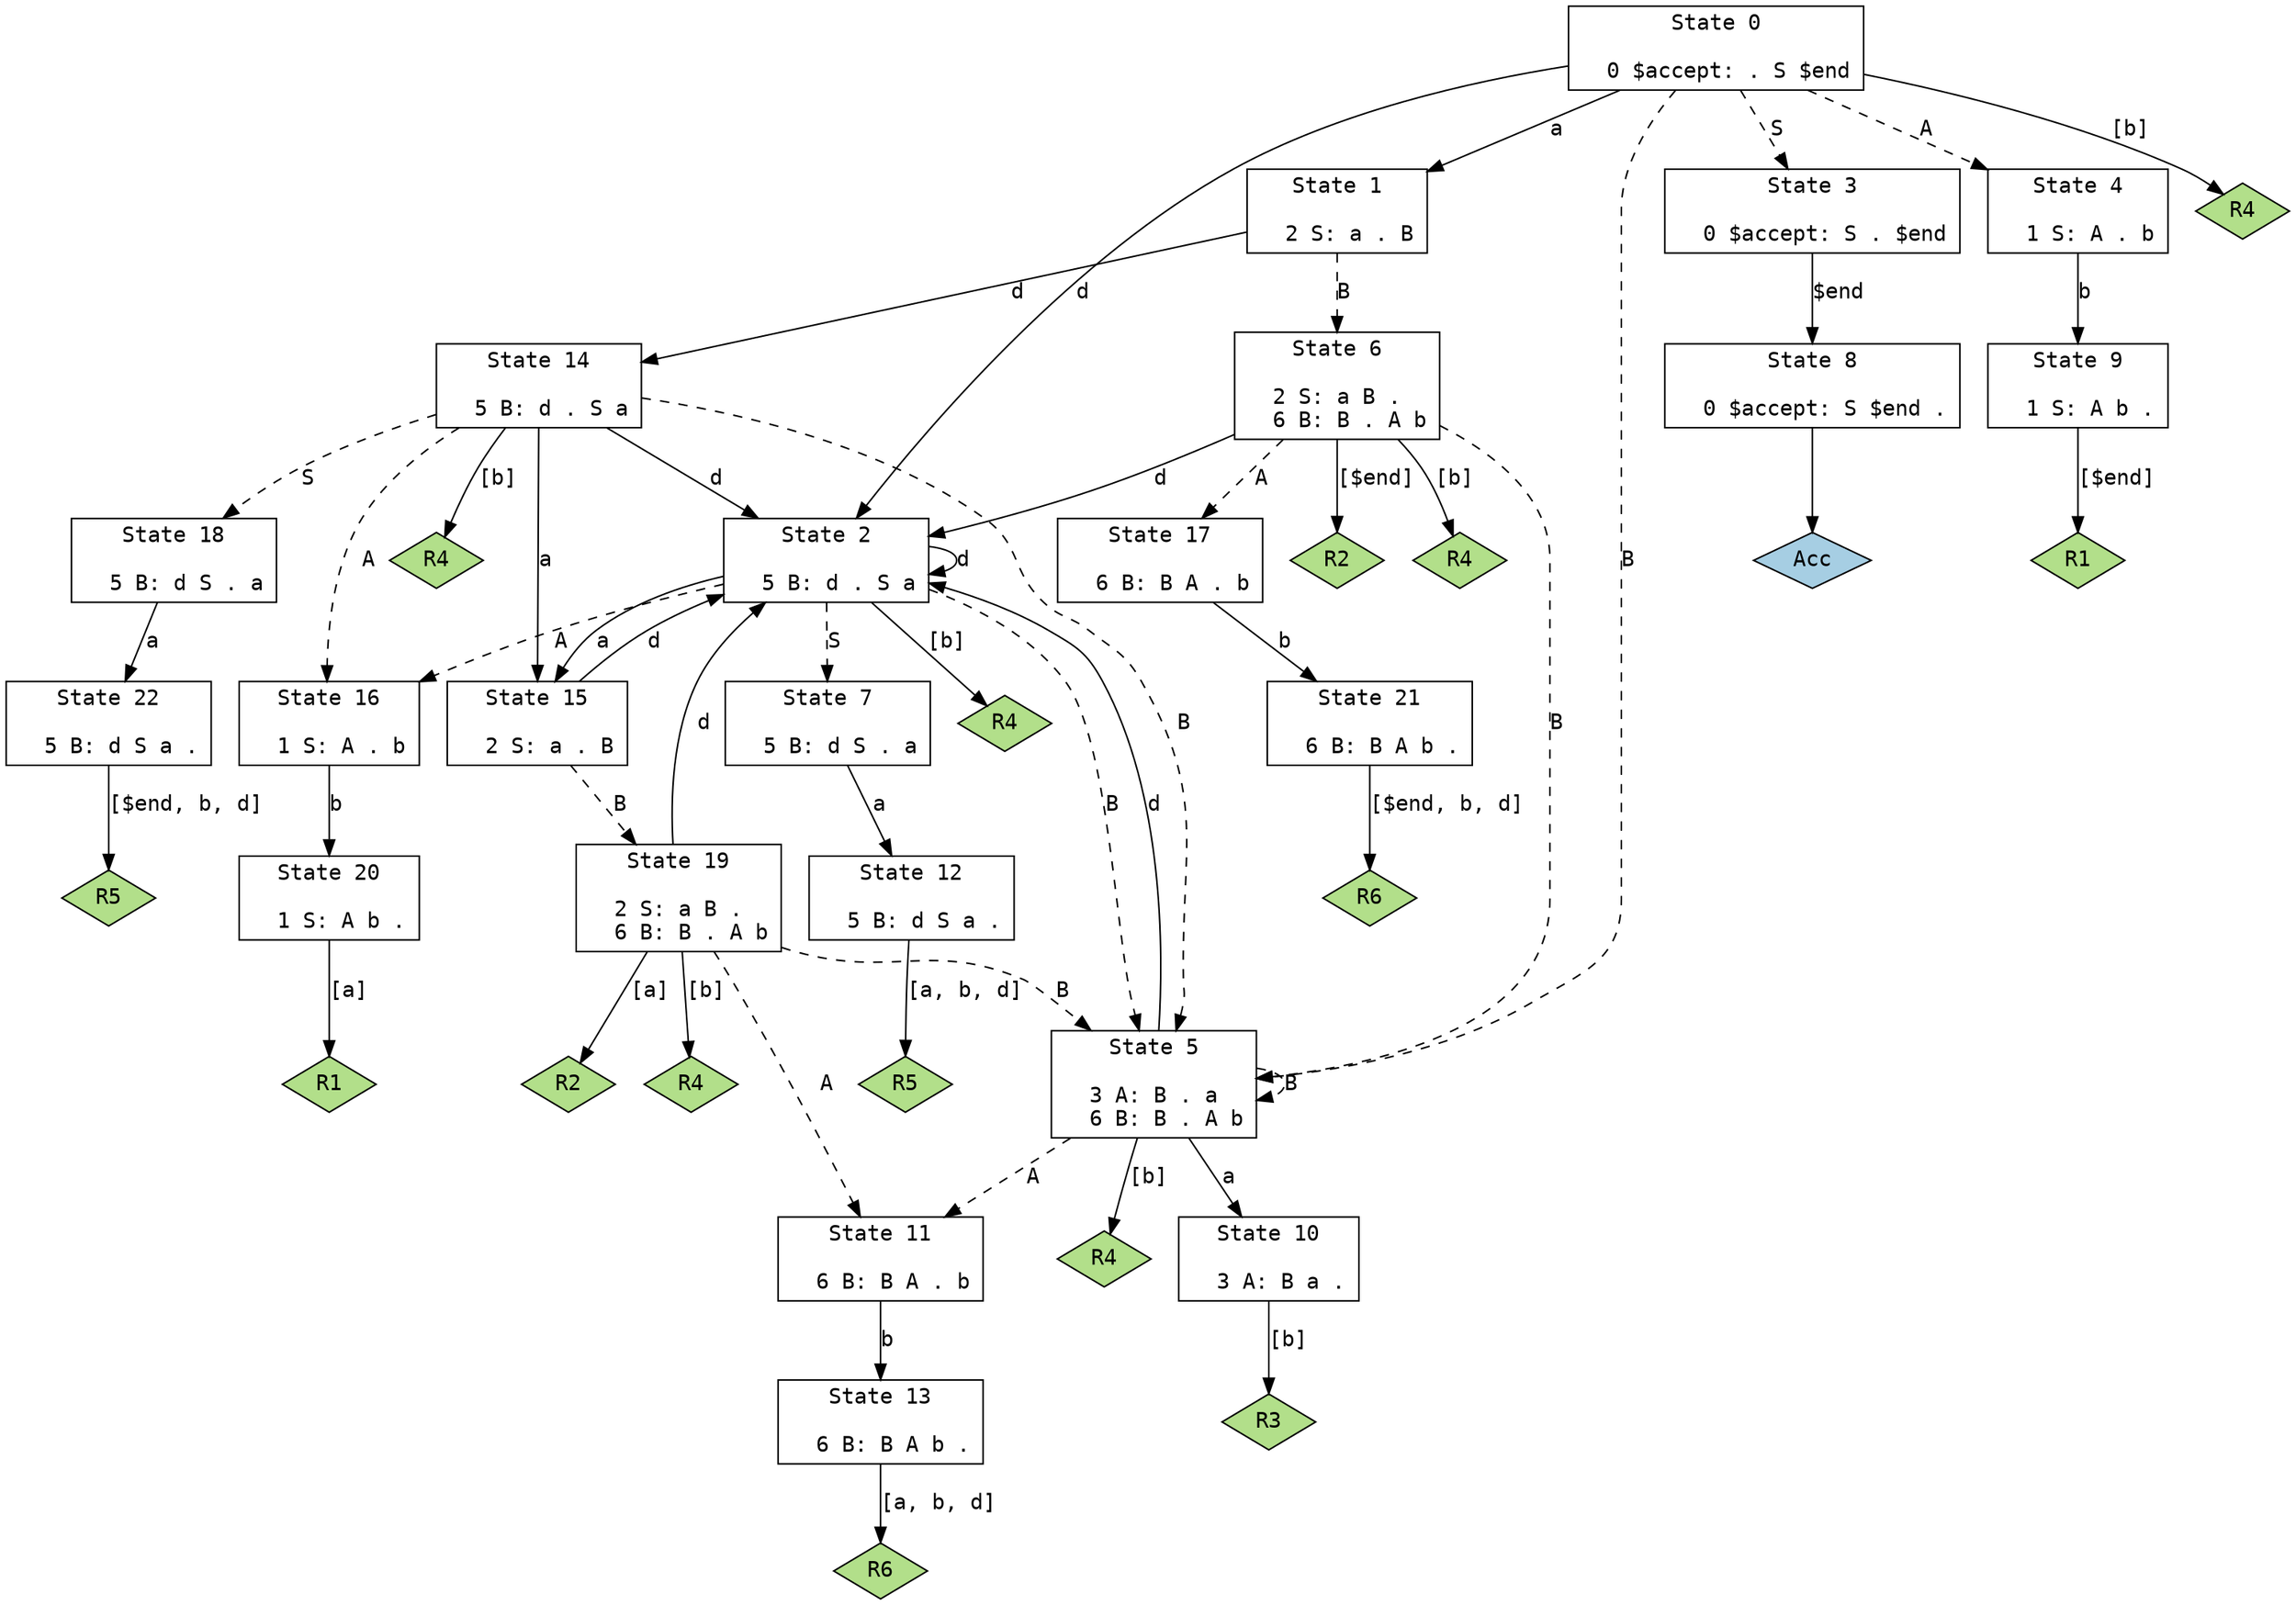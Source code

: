 // Generated by GNU Bison 3.0.4.
// Report bugs to <bug-bison@gnu.org>.
// Home page: <http://www.gnu.org/software/bison/>.

digraph "espressioni_6.y"
{
  node [fontname = courier, shape = box, colorscheme = paired6]
  edge [fontname = courier]

  0 [label="State 0\n\l  0 $accept: . S $end\l"]
  0 -> 1 [style=solid label="a"]
  0 -> 2 [style=solid label="d"]
  0 -> 3 [style=dashed label="S"]
  0 -> 4 [style=dashed label="A"]
  0 -> 5 [style=dashed label="B"]
  0 -> "0R4" [label="[b]", style=solid]
 "0R4" [label="R4", fillcolor=3, shape=diamond, style=filled]
  1 [label="State 1\n\l  2 S: a . B\l"]
  1 -> 14 [style=solid label="d"]
  1 -> 6 [style=dashed label="B"]
  2 [label="State 2\n\l  5 B: d . S a\l"]
  2 -> 15 [style=solid label="a"]
  2 -> 2 [style=solid label="d"]
  2 -> 7 [style=dashed label="S"]
  2 -> 16 [style=dashed label="A"]
  2 -> 5 [style=dashed label="B"]
  2 -> "2R4" [label="[b]", style=solid]
 "2R4" [label="R4", fillcolor=3, shape=diamond, style=filled]
  3 [label="State 3\n\l  0 $accept: S . $end\l"]
  3 -> 8 [style=solid label="$end"]
  4 [label="State 4\n\l  1 S: A . b\l"]
  4 -> 9 [style=solid label="b"]
  5 [label="State 5\n\l  3 A: B . a\l  6 B: B . A b\l"]
  5 -> 10 [style=solid label="a"]
  5 -> 2 [style=solid label="d"]
  5 -> 11 [style=dashed label="A"]
  5 -> 5 [style=dashed label="B"]
  5 -> "5R4" [label="[b]", style=solid]
 "5R4" [label="R4", fillcolor=3, shape=diamond, style=filled]
  6 [label="State 6\n\l  2 S: a B .\l  6 B: B . A b\l"]
  6 -> 2 [style=solid label="d"]
  6 -> 17 [style=dashed label="A"]
  6 -> 5 [style=dashed label="B"]
  6 -> "6R2" [label="[$end]", style=solid]
 "6R2" [label="R2", fillcolor=3, shape=diamond, style=filled]
  6 -> "6R4" [label="[b]", style=solid]
 "6R4" [label="R4", fillcolor=3, shape=diamond, style=filled]
  7 [label="State 7\n\l  5 B: d S . a\l"]
  7 -> 12 [style=solid label="a"]
  8 [label="State 8\n\l  0 $accept: S $end .\l"]
  8 -> "8R0" [style=solid]
 "8R0" [label="Acc", fillcolor=1, shape=diamond, style=filled]
  9 [label="State 9\n\l  1 S: A b .\l"]
  9 -> "9R1" [label="[$end]", style=solid]
 "9R1" [label="R1", fillcolor=3, shape=diamond, style=filled]
  10 [label="State 10\n\l  3 A: B a .\l"]
  10 -> "10R3" [label="[b]", style=solid]
 "10R3" [label="R3", fillcolor=3, shape=diamond, style=filled]
  11 [label="State 11\n\l  6 B: B A . b\l"]
  11 -> 13 [style=solid label="b"]
  12 [label="State 12\n\l  5 B: d S a .\l"]
  12 -> "12R5" [label="[a, b, d]", style=solid]
 "12R5" [label="R5", fillcolor=3, shape=diamond, style=filled]
  13 [label="State 13\n\l  6 B: B A b .\l"]
  13 -> "13R6" [label="[a, b, d]", style=solid]
 "13R6" [label="R6", fillcolor=3, shape=diamond, style=filled]
  14 [label="State 14\n\l  5 B: d . S a\l"]
  14 -> 15 [style=solid label="a"]
  14 -> 2 [style=solid label="d"]
  14 -> 18 [style=dashed label="S"]
  14 -> 16 [style=dashed label="A"]
  14 -> 5 [style=dashed label="B"]
  14 -> "14R4" [label="[b]", style=solid]
 "14R4" [label="R4", fillcolor=3, shape=diamond, style=filled]
  15 [label="State 15\n\l  2 S: a . B\l"]
  15 -> 2 [style=solid label="d"]
  15 -> 19 [style=dashed label="B"]
  16 [label="State 16\n\l  1 S: A . b\l"]
  16 -> 20 [style=solid label="b"]
  17 [label="State 17\n\l  6 B: B A . b\l"]
  17 -> 21 [style=solid label="b"]
  18 [label="State 18\n\l  5 B: d S . a\l"]
  18 -> 22 [style=solid label="a"]
  19 [label="State 19\n\l  2 S: a B .\l  6 B: B . A b\l"]
  19 -> 2 [style=solid label="d"]
  19 -> 11 [style=dashed label="A"]
  19 -> 5 [style=dashed label="B"]
  19 -> "19R2" [label="[a]", style=solid]
 "19R2" [label="R2", fillcolor=3, shape=diamond, style=filled]
  19 -> "19R4" [label="[b]", style=solid]
 "19R4" [label="R4", fillcolor=3, shape=diamond, style=filled]
  20 [label="State 20\n\l  1 S: A b .\l"]
  20 -> "20R1" [label="[a]", style=solid]
 "20R1" [label="R1", fillcolor=3, shape=diamond, style=filled]
  21 [label="State 21\n\l  6 B: B A b .\l"]
  21 -> "21R6" [label="[$end, b, d]", style=solid]
 "21R6" [label="R6", fillcolor=3, shape=diamond, style=filled]
  22 [label="State 22\n\l  5 B: d S a .\l"]
  22 -> "22R5" [label="[$end, b, d]", style=solid]
 "22R5" [label="R5", fillcolor=3, shape=diamond, style=filled]
}
